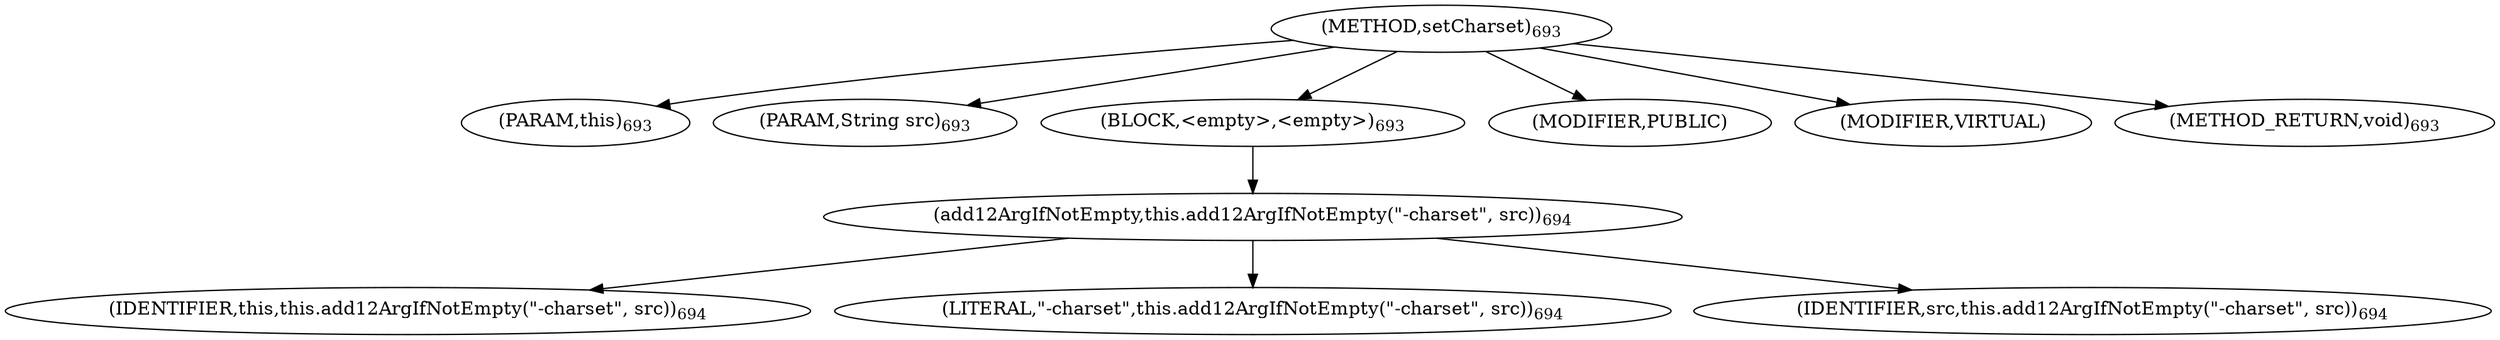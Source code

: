digraph "setCharset" {  
"2247" [label = <(METHOD,setCharset)<SUB>693</SUB>> ]
"248" [label = <(PARAM,this)<SUB>693</SUB>> ]
"2248" [label = <(PARAM,String src)<SUB>693</SUB>> ]
"2249" [label = <(BLOCK,&lt;empty&gt;,&lt;empty&gt;)<SUB>693</SUB>> ]
"2250" [label = <(add12ArgIfNotEmpty,this.add12ArgIfNotEmpty(&quot;-charset&quot;, src))<SUB>694</SUB>> ]
"247" [label = <(IDENTIFIER,this,this.add12ArgIfNotEmpty(&quot;-charset&quot;, src))<SUB>694</SUB>> ]
"2251" [label = <(LITERAL,&quot;-charset&quot;,this.add12ArgIfNotEmpty(&quot;-charset&quot;, src))<SUB>694</SUB>> ]
"2252" [label = <(IDENTIFIER,src,this.add12ArgIfNotEmpty(&quot;-charset&quot;, src))<SUB>694</SUB>> ]
"2253" [label = <(MODIFIER,PUBLIC)> ]
"2254" [label = <(MODIFIER,VIRTUAL)> ]
"2255" [label = <(METHOD_RETURN,void)<SUB>693</SUB>> ]
  "2247" -> "248" 
  "2247" -> "2248" 
  "2247" -> "2249" 
  "2247" -> "2253" 
  "2247" -> "2254" 
  "2247" -> "2255" 
  "2249" -> "2250" 
  "2250" -> "247" 
  "2250" -> "2251" 
  "2250" -> "2252" 
}
